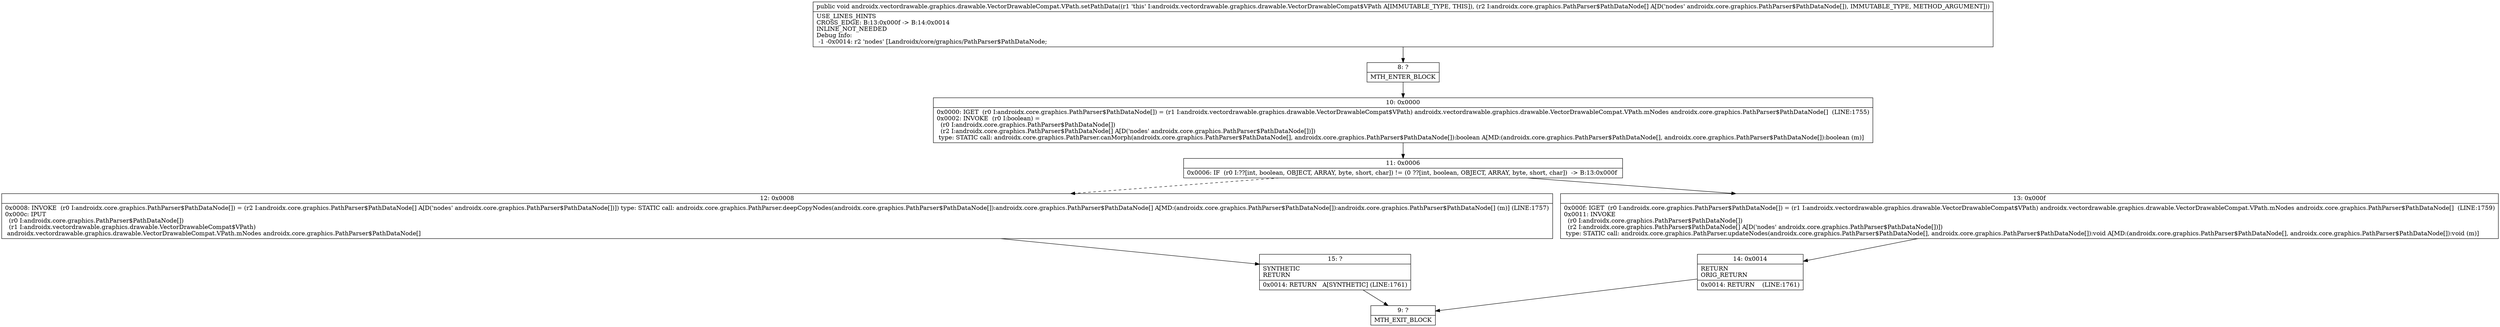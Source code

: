 digraph "CFG forandroidx.vectordrawable.graphics.drawable.VectorDrawableCompat.VPath.setPathData([Landroidx\/core\/graphics\/PathParser$PathDataNode;)V" {
Node_8 [shape=record,label="{8\:\ ?|MTH_ENTER_BLOCK\l}"];
Node_10 [shape=record,label="{10\:\ 0x0000|0x0000: IGET  (r0 I:androidx.core.graphics.PathParser$PathDataNode[]) = (r1 I:androidx.vectordrawable.graphics.drawable.VectorDrawableCompat$VPath) androidx.vectordrawable.graphics.drawable.VectorDrawableCompat.VPath.mNodes androidx.core.graphics.PathParser$PathDataNode[]  (LINE:1755)\l0x0002: INVOKE  (r0 I:boolean) = \l  (r0 I:androidx.core.graphics.PathParser$PathDataNode[])\l  (r2 I:androidx.core.graphics.PathParser$PathDataNode[] A[D('nodes' androidx.core.graphics.PathParser$PathDataNode[])])\l type: STATIC call: androidx.core.graphics.PathParser.canMorph(androidx.core.graphics.PathParser$PathDataNode[], androidx.core.graphics.PathParser$PathDataNode[]):boolean A[MD:(androidx.core.graphics.PathParser$PathDataNode[], androidx.core.graphics.PathParser$PathDataNode[]):boolean (m)]\l}"];
Node_11 [shape=record,label="{11\:\ 0x0006|0x0006: IF  (r0 I:??[int, boolean, OBJECT, ARRAY, byte, short, char]) != (0 ??[int, boolean, OBJECT, ARRAY, byte, short, char])  \-\> B:13:0x000f \l}"];
Node_12 [shape=record,label="{12\:\ 0x0008|0x0008: INVOKE  (r0 I:androidx.core.graphics.PathParser$PathDataNode[]) = (r2 I:androidx.core.graphics.PathParser$PathDataNode[] A[D('nodes' androidx.core.graphics.PathParser$PathDataNode[])]) type: STATIC call: androidx.core.graphics.PathParser.deepCopyNodes(androidx.core.graphics.PathParser$PathDataNode[]):androidx.core.graphics.PathParser$PathDataNode[] A[MD:(androidx.core.graphics.PathParser$PathDataNode[]):androidx.core.graphics.PathParser$PathDataNode[] (m)] (LINE:1757)\l0x000c: IPUT  \l  (r0 I:androidx.core.graphics.PathParser$PathDataNode[])\l  (r1 I:androidx.vectordrawable.graphics.drawable.VectorDrawableCompat$VPath)\l androidx.vectordrawable.graphics.drawable.VectorDrawableCompat.VPath.mNodes androidx.core.graphics.PathParser$PathDataNode[] \l}"];
Node_15 [shape=record,label="{15\:\ ?|SYNTHETIC\lRETURN\l|0x0014: RETURN   A[SYNTHETIC] (LINE:1761)\l}"];
Node_9 [shape=record,label="{9\:\ ?|MTH_EXIT_BLOCK\l}"];
Node_13 [shape=record,label="{13\:\ 0x000f|0x000f: IGET  (r0 I:androidx.core.graphics.PathParser$PathDataNode[]) = (r1 I:androidx.vectordrawable.graphics.drawable.VectorDrawableCompat$VPath) androidx.vectordrawable.graphics.drawable.VectorDrawableCompat.VPath.mNodes androidx.core.graphics.PathParser$PathDataNode[]  (LINE:1759)\l0x0011: INVOKE  \l  (r0 I:androidx.core.graphics.PathParser$PathDataNode[])\l  (r2 I:androidx.core.graphics.PathParser$PathDataNode[] A[D('nodes' androidx.core.graphics.PathParser$PathDataNode[])])\l type: STATIC call: androidx.core.graphics.PathParser.updateNodes(androidx.core.graphics.PathParser$PathDataNode[], androidx.core.graphics.PathParser$PathDataNode[]):void A[MD:(androidx.core.graphics.PathParser$PathDataNode[], androidx.core.graphics.PathParser$PathDataNode[]):void (m)]\l}"];
Node_14 [shape=record,label="{14\:\ 0x0014|RETURN\lORIG_RETURN\l|0x0014: RETURN    (LINE:1761)\l}"];
MethodNode[shape=record,label="{public void androidx.vectordrawable.graphics.drawable.VectorDrawableCompat.VPath.setPathData((r1 'this' I:androidx.vectordrawable.graphics.drawable.VectorDrawableCompat$VPath A[IMMUTABLE_TYPE, THIS]), (r2 I:androidx.core.graphics.PathParser$PathDataNode[] A[D('nodes' androidx.core.graphics.PathParser$PathDataNode[]), IMMUTABLE_TYPE, METHOD_ARGUMENT]))  | USE_LINES_HINTS\lCROSS_EDGE: B:13:0x000f \-\> B:14:0x0014\lINLINE_NOT_NEEDED\lDebug Info:\l  \-1 \-0x0014: r2 'nodes' [Landroidx\/core\/graphics\/PathParser$PathDataNode;\l}"];
MethodNode -> Node_8;Node_8 -> Node_10;
Node_10 -> Node_11;
Node_11 -> Node_12[style=dashed];
Node_11 -> Node_13;
Node_12 -> Node_15;
Node_15 -> Node_9;
Node_13 -> Node_14;
Node_14 -> Node_9;
}

